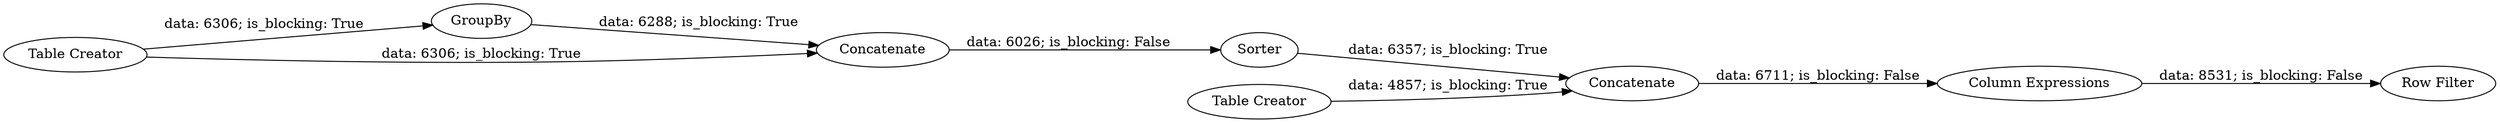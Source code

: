 digraph {
	"430735712018434553_155" [label="Row Filter"]
	"430735712018434553_80" [label=GroupBy]
	"430735712018434553_151" [label=Sorter]
	"430735712018434553_154" [label=Concatenate]
	"430735712018434553_153" [label="Table Creator"]
	"430735712018434553_76" [label="Table Creator"]
	"430735712018434553_81" [label=Concatenate]
	"430735712018434553_152" [label="Column Expressions"]
	"430735712018434553_76" -> "430735712018434553_80" [label="data: 6306; is_blocking: True"]
	"430735712018434553_81" -> "430735712018434553_151" [label="data: 6026; is_blocking: False"]
	"430735712018434553_76" -> "430735712018434553_81" [label="data: 6306; is_blocking: True"]
	"430735712018434553_152" -> "430735712018434553_155" [label="data: 8531; is_blocking: False"]
	"430735712018434553_154" -> "430735712018434553_152" [label="data: 6711; is_blocking: False"]
	"430735712018434553_153" -> "430735712018434553_154" [label="data: 4857; is_blocking: True"]
	"430735712018434553_151" -> "430735712018434553_154" [label="data: 6357; is_blocking: True"]
	"430735712018434553_80" -> "430735712018434553_81" [label="data: 6288; is_blocking: True"]
	rankdir=LR
}
